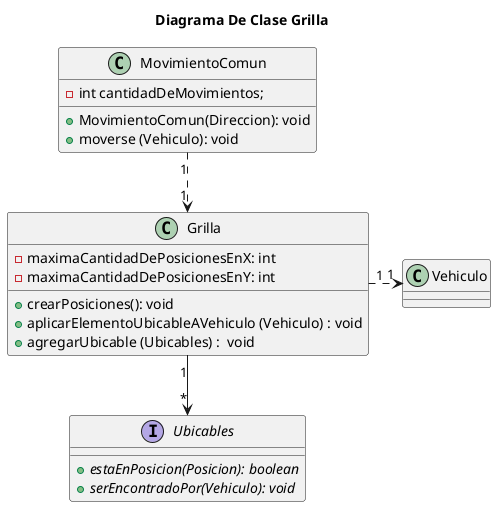 @startuml
title Diagrama De Clase Grilla

MovimientoComun "1" .d.> "1" Grilla
Grilla "1" -d-> "*" Ubicables
Grilla "1" .r.> "1" Vehiculo

class MovimientoComun {
    - int cantidadDeMovimientos;
    + MovimientoComun(Direccion): void
    + moverse (Vehiculo): void
}

class Grilla {
    - maximaCantidadDePosicionesEnX: int
    - maximaCantidadDePosicionesEnY: int
    + crearPosiciones(): void
    + aplicarElementoUbicableAVehiculo (Vehiculo) : void
    + agregarUbicable (Ubicables) :  void
}

interface Ubicables {
    + {abstract} estaEnPosicion(Posicion): boolean
    + {abstract} serEncontradoPor(Vehiculo): void
}

@enduml